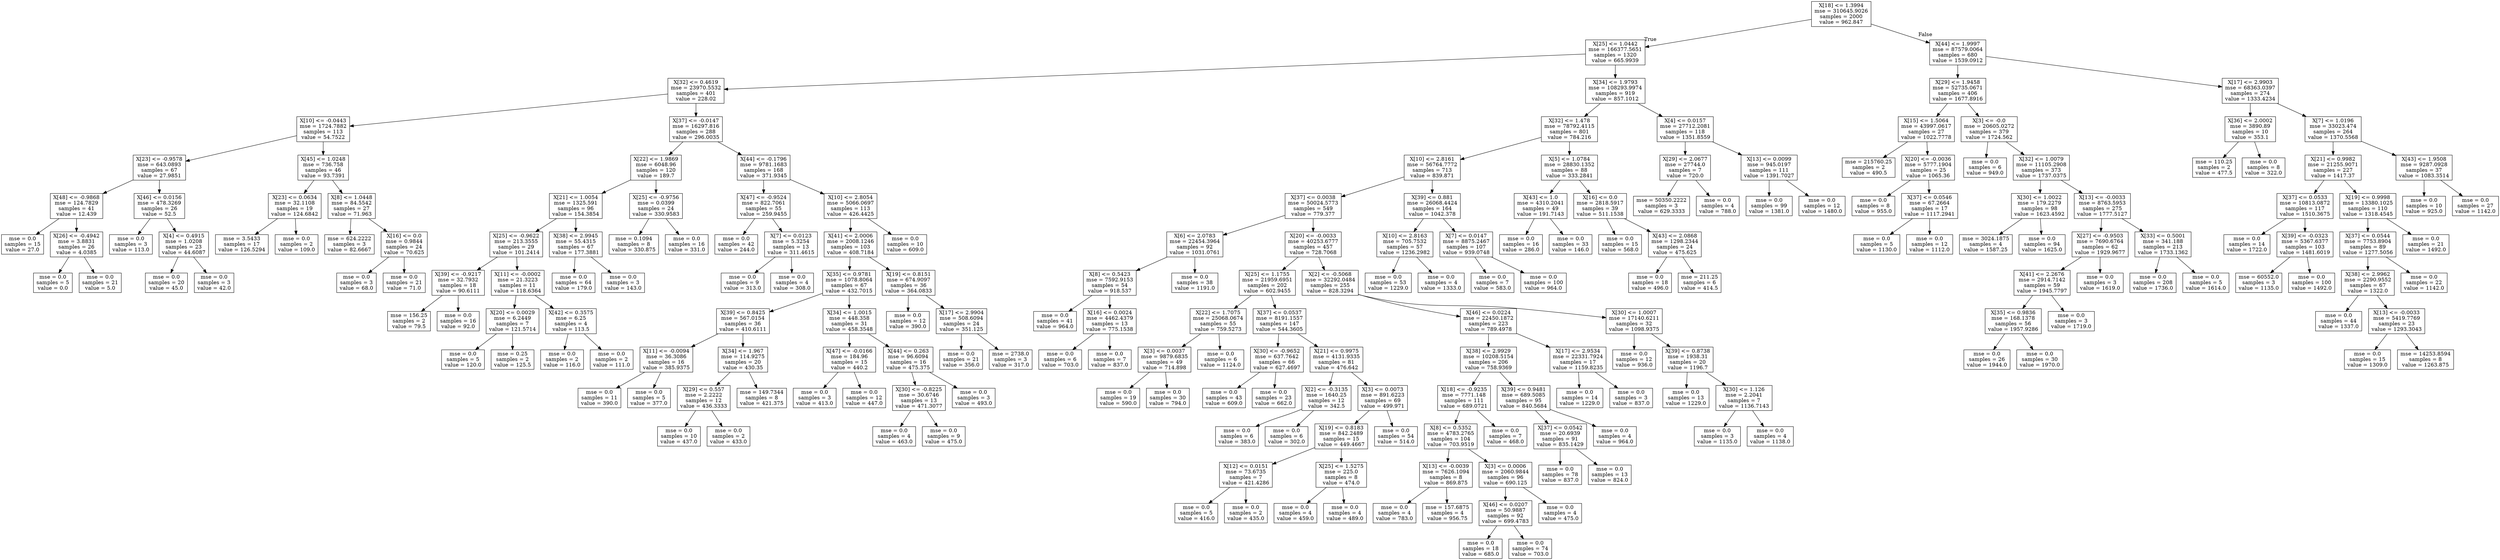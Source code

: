 digraph Tree {
node [shape=box] ;
0 [label="X[18] <= 1.3994\nmse = 310645.9026\nsamples = 2000\nvalue = 962.847"] ;
1 [label="X[25] <= 1.0442\nmse = 166377.5651\nsamples = 1320\nvalue = 665.9939"] ;
0 -> 1 [labeldistance=2.5, labelangle=45, headlabel="True"] ;
2 [label="X[32] <= 0.4619\nmse = 23970.5532\nsamples = 401\nvalue = 228.02"] ;
1 -> 2 ;
3 [label="X[10] <= -0.0443\nmse = 1724.7882\nsamples = 113\nvalue = 54.7522"] ;
2 -> 3 ;
4 [label="X[23] <= -0.9578\nmse = 643.0893\nsamples = 67\nvalue = 27.9851"] ;
3 -> 4 ;
5 [label="X[48] <= -0.9868\nmse = 124.7829\nsamples = 41\nvalue = 12.439"] ;
4 -> 5 ;
6 [label="mse = 0.0\nsamples = 15\nvalue = 27.0"] ;
5 -> 6 ;
7 [label="X[26] <= -0.4942\nmse = 3.8831\nsamples = 26\nvalue = 4.0385"] ;
5 -> 7 ;
8 [label="mse = 0.0\nsamples = 5\nvalue = 0.0"] ;
7 -> 8 ;
9 [label="mse = 0.0\nsamples = 21\nvalue = 5.0"] ;
7 -> 9 ;
10 [label="X[46] <= 0.0156\nmse = 478.3269\nsamples = 26\nvalue = 52.5"] ;
4 -> 10 ;
11 [label="mse = 0.0\nsamples = 3\nvalue = 113.0"] ;
10 -> 11 ;
12 [label="X[4] <= 0.4915\nmse = 1.0208\nsamples = 23\nvalue = 44.6087"] ;
10 -> 12 ;
13 [label="mse = 0.0\nsamples = 20\nvalue = 45.0"] ;
12 -> 13 ;
14 [label="mse = 0.0\nsamples = 3\nvalue = 42.0"] ;
12 -> 14 ;
15 [label="X[45] <= 1.0248\nmse = 736.758\nsamples = 46\nvalue = 93.7391"] ;
3 -> 15 ;
16 [label="X[23] <= 0.0634\nmse = 32.1108\nsamples = 19\nvalue = 124.6842"] ;
15 -> 16 ;
17 [label="mse = 3.5433\nsamples = 17\nvalue = 126.5294"] ;
16 -> 17 ;
18 [label="mse = 0.0\nsamples = 2\nvalue = 109.0"] ;
16 -> 18 ;
19 [label="X[8] <= 1.0448\nmse = 84.5542\nsamples = 27\nvalue = 71.963"] ;
15 -> 19 ;
20 [label="mse = 624.2222\nsamples = 3\nvalue = 82.6667"] ;
19 -> 20 ;
21 [label="X[16] <= 0.0\nmse = 0.9844\nsamples = 24\nvalue = 70.625"] ;
19 -> 21 ;
22 [label="mse = 0.0\nsamples = 3\nvalue = 68.0"] ;
21 -> 22 ;
23 [label="mse = 0.0\nsamples = 21\nvalue = 71.0"] ;
21 -> 23 ;
24 [label="X[37] <= -0.0147\nmse = 16297.816\nsamples = 288\nvalue = 296.0035"] ;
2 -> 24 ;
25 [label="X[22] <= 1.9869\nmse = 6048.96\nsamples = 120\nvalue = 189.7"] ;
24 -> 25 ;
26 [label="X[21] <= 1.0054\nmse = 1325.591\nsamples = 96\nvalue = 154.3854"] ;
25 -> 26 ;
27 [label="X[25] <= -0.9622\nmse = 213.3555\nsamples = 29\nvalue = 101.2414"] ;
26 -> 27 ;
28 [label="X[39] <= -0.9217\nmse = 32.7932\nsamples = 18\nvalue = 90.6111"] ;
27 -> 28 ;
29 [label="mse = 156.25\nsamples = 2\nvalue = 79.5"] ;
28 -> 29 ;
30 [label="mse = 0.0\nsamples = 16\nvalue = 92.0"] ;
28 -> 30 ;
31 [label="X[11] <= -0.0002\nmse = 21.3223\nsamples = 11\nvalue = 118.6364"] ;
27 -> 31 ;
32 [label="X[20] <= 0.0029\nmse = 6.2449\nsamples = 7\nvalue = 121.5714"] ;
31 -> 32 ;
33 [label="mse = 0.0\nsamples = 5\nvalue = 120.0"] ;
32 -> 33 ;
34 [label="mse = 0.25\nsamples = 2\nvalue = 125.5"] ;
32 -> 34 ;
35 [label="X[42] <= 0.3575\nmse = 6.25\nsamples = 4\nvalue = 113.5"] ;
31 -> 35 ;
36 [label="mse = 0.0\nsamples = 2\nvalue = 116.0"] ;
35 -> 36 ;
37 [label="mse = 0.0\nsamples = 2\nvalue = 111.0"] ;
35 -> 37 ;
38 [label="X[38] <= 2.9945\nmse = 55.4315\nsamples = 67\nvalue = 177.3881"] ;
26 -> 38 ;
39 [label="mse = 0.0\nsamples = 64\nvalue = 179.0"] ;
38 -> 39 ;
40 [label="mse = 0.0\nsamples = 3\nvalue = 143.0"] ;
38 -> 40 ;
41 [label="X[25] <= -0.9756\nmse = 0.0399\nsamples = 24\nvalue = 330.9583"] ;
25 -> 41 ;
42 [label="mse = 0.1094\nsamples = 8\nvalue = 330.875"] ;
41 -> 42 ;
43 [label="mse = 0.0\nsamples = 16\nvalue = 331.0"] ;
41 -> 43 ;
44 [label="X[44] <= -0.1796\nmse = 9781.1683\nsamples = 168\nvalue = 371.9345"] ;
24 -> 44 ;
45 [label="X[47] <= -0.9524\nmse = 822.7061\nsamples = 55\nvalue = 259.9455"] ;
44 -> 45 ;
46 [label="mse = 0.0\nsamples = 42\nvalue = 244.0"] ;
45 -> 46 ;
47 [label="X[7] <= 0.0123\nmse = 5.3254\nsamples = 13\nvalue = 311.4615"] ;
45 -> 47 ;
48 [label="mse = 0.0\nsamples = 9\nvalue = 313.0"] ;
47 -> 48 ;
49 [label="mse = 0.0\nsamples = 4\nvalue = 308.0"] ;
47 -> 49 ;
50 [label="X[10] <= 2.8054\nmse = 5066.0697\nsamples = 113\nvalue = 426.4425"] ;
44 -> 50 ;
51 [label="X[41] <= 2.0006\nmse = 2008.1246\nsamples = 103\nvalue = 408.7184"] ;
50 -> 51 ;
52 [label="X[35] <= 0.9781\nmse = 1078.8064\nsamples = 67\nvalue = 432.7015"] ;
51 -> 52 ;
53 [label="X[39] <= 0.8425\nmse = 567.0154\nsamples = 36\nvalue = 410.6111"] ;
52 -> 53 ;
54 [label="X[11] <= -0.0094\nmse = 36.3086\nsamples = 16\nvalue = 385.9375"] ;
53 -> 54 ;
55 [label="mse = 0.0\nsamples = 11\nvalue = 390.0"] ;
54 -> 55 ;
56 [label="mse = 0.0\nsamples = 5\nvalue = 377.0"] ;
54 -> 56 ;
57 [label="X[34] <= 1.967\nmse = 114.9275\nsamples = 20\nvalue = 430.35"] ;
53 -> 57 ;
58 [label="X[29] <= 0.557\nmse = 2.2222\nsamples = 12\nvalue = 436.3333"] ;
57 -> 58 ;
59 [label="mse = 0.0\nsamples = 10\nvalue = 437.0"] ;
58 -> 59 ;
60 [label="mse = 0.0\nsamples = 2\nvalue = 433.0"] ;
58 -> 60 ;
61 [label="mse = 149.7344\nsamples = 8\nvalue = 421.375"] ;
57 -> 61 ;
62 [label="X[34] <= 1.0015\nmse = 448.358\nsamples = 31\nvalue = 458.3548"] ;
52 -> 62 ;
63 [label="X[47] <= -0.0166\nmse = 184.96\nsamples = 15\nvalue = 440.2"] ;
62 -> 63 ;
64 [label="mse = 0.0\nsamples = 3\nvalue = 413.0"] ;
63 -> 64 ;
65 [label="mse = 0.0\nsamples = 12\nvalue = 447.0"] ;
63 -> 65 ;
66 [label="X[44] <= 0.263\nmse = 96.6094\nsamples = 16\nvalue = 475.375"] ;
62 -> 66 ;
67 [label="X[30] <= -0.8225\nmse = 30.6746\nsamples = 13\nvalue = 471.3077"] ;
66 -> 67 ;
68 [label="mse = 0.0\nsamples = 4\nvalue = 463.0"] ;
67 -> 68 ;
69 [label="mse = 0.0\nsamples = 9\nvalue = 475.0"] ;
67 -> 69 ;
70 [label="mse = 0.0\nsamples = 3\nvalue = 493.0"] ;
66 -> 70 ;
71 [label="X[19] <= 0.8151\nmse = 674.9097\nsamples = 36\nvalue = 364.0833"] ;
51 -> 71 ;
72 [label="mse = 0.0\nsamples = 12\nvalue = 390.0"] ;
71 -> 72 ;
73 [label="X[17] <= 2.9904\nmse = 508.6094\nsamples = 24\nvalue = 351.125"] ;
71 -> 73 ;
74 [label="mse = 0.0\nsamples = 21\nvalue = 356.0"] ;
73 -> 74 ;
75 [label="mse = 2738.0\nsamples = 3\nvalue = 317.0"] ;
73 -> 75 ;
76 [label="mse = 0.0\nsamples = 10\nvalue = 609.0"] ;
50 -> 76 ;
77 [label="X[34] <= 1.9793\nmse = 108293.9974\nsamples = 919\nvalue = 857.1012"] ;
1 -> 77 ;
78 [label="X[32] <= 1.478\nmse = 78792.4115\nsamples = 801\nvalue = 784.216"] ;
77 -> 78 ;
79 [label="X[10] <= 2.8161\nmse = 56764.7772\nsamples = 713\nvalue = 839.871"] ;
78 -> 79 ;
80 [label="X[37] <= 0.0038\nmse = 50024.5773\nsamples = 549\nvalue = 779.377"] ;
79 -> 80 ;
81 [label="X[6] <= 2.0783\nmse = 22454.3964\nsamples = 92\nvalue = 1031.0761"] ;
80 -> 81 ;
82 [label="X[8] <= 0.5423\nmse = 7592.9153\nsamples = 54\nvalue = 918.537"] ;
81 -> 82 ;
83 [label="mse = 0.0\nsamples = 41\nvalue = 964.0"] ;
82 -> 83 ;
84 [label="X[16] <= 0.0024\nmse = 4462.4379\nsamples = 13\nvalue = 775.1538"] ;
82 -> 84 ;
85 [label="mse = 0.0\nsamples = 6\nvalue = 703.0"] ;
84 -> 85 ;
86 [label="mse = 0.0\nsamples = 7\nvalue = 837.0"] ;
84 -> 86 ;
87 [label="mse = 0.0\nsamples = 38\nvalue = 1191.0"] ;
81 -> 87 ;
88 [label="X[20] <= -0.0033\nmse = 40253.6777\nsamples = 457\nvalue = 728.7068"] ;
80 -> 88 ;
89 [label="X[25] <= 1.1755\nmse = 21959.6951\nsamples = 202\nvalue = 602.9455"] ;
88 -> 89 ;
90 [label="X[22] <= 1.7075\nmse = 25068.0674\nsamples = 55\nvalue = 759.5273"] ;
89 -> 90 ;
91 [label="X[3] <= 0.0037\nmse = 9879.6835\nsamples = 49\nvalue = 714.898"] ;
90 -> 91 ;
92 [label="mse = 0.0\nsamples = 19\nvalue = 590.0"] ;
91 -> 92 ;
93 [label="mse = 0.0\nsamples = 30\nvalue = 794.0"] ;
91 -> 93 ;
94 [label="mse = 0.0\nsamples = 6\nvalue = 1124.0"] ;
90 -> 94 ;
95 [label="X[37] <= 0.0537\nmse = 8191.1557\nsamples = 147\nvalue = 544.3605"] ;
89 -> 95 ;
96 [label="X[30] <= -0.9652\nmse = 637.7642\nsamples = 66\nvalue = 627.4697"] ;
95 -> 96 ;
97 [label="mse = 0.0\nsamples = 43\nvalue = 609.0"] ;
96 -> 97 ;
98 [label="mse = 0.0\nsamples = 23\nvalue = 662.0"] ;
96 -> 98 ;
99 [label="X[21] <= 0.9975\nmse = 4131.9335\nsamples = 81\nvalue = 476.642"] ;
95 -> 99 ;
100 [label="X[2] <= -0.3135\nmse = 1640.25\nsamples = 12\nvalue = 342.5"] ;
99 -> 100 ;
101 [label="mse = 0.0\nsamples = 6\nvalue = 383.0"] ;
100 -> 101 ;
102 [label="mse = 0.0\nsamples = 6\nvalue = 302.0"] ;
100 -> 102 ;
103 [label="X[3] <= 0.0073\nmse = 891.6223\nsamples = 69\nvalue = 499.971"] ;
99 -> 103 ;
104 [label="X[19] <= 0.8183\nmse = 842.2489\nsamples = 15\nvalue = 449.4667"] ;
103 -> 104 ;
105 [label="X[12] <= 0.0151\nmse = 73.6735\nsamples = 7\nvalue = 421.4286"] ;
104 -> 105 ;
106 [label="mse = 0.0\nsamples = 5\nvalue = 416.0"] ;
105 -> 106 ;
107 [label="mse = 0.0\nsamples = 2\nvalue = 435.0"] ;
105 -> 107 ;
108 [label="X[25] <= 1.5275\nmse = 225.0\nsamples = 8\nvalue = 474.0"] ;
104 -> 108 ;
109 [label="mse = 0.0\nsamples = 4\nvalue = 459.0"] ;
108 -> 109 ;
110 [label="mse = 0.0\nsamples = 4\nvalue = 489.0"] ;
108 -> 110 ;
111 [label="mse = 0.0\nsamples = 54\nvalue = 514.0"] ;
103 -> 111 ;
112 [label="X[2] <= -0.5068\nmse = 32292.0484\nsamples = 255\nvalue = 828.3294"] ;
88 -> 112 ;
113 [label="X[46] <= 0.0224\nmse = 22450.1872\nsamples = 223\nvalue = 789.4978"] ;
112 -> 113 ;
114 [label="X[38] <= 2.9929\nmse = 10208.5154\nsamples = 206\nvalue = 758.9369"] ;
113 -> 114 ;
115 [label="X[18] <= -0.9235\nmse = 7771.148\nsamples = 111\nvalue = 689.0721"] ;
114 -> 115 ;
116 [label="X[8] <= 0.5352\nmse = 4783.2765\nsamples = 104\nvalue = 703.9519"] ;
115 -> 116 ;
117 [label="X[13] <= -0.0039\nmse = 7626.1094\nsamples = 8\nvalue = 869.875"] ;
116 -> 117 ;
118 [label="mse = 0.0\nsamples = 4\nvalue = 783.0"] ;
117 -> 118 ;
119 [label="mse = 157.6875\nsamples = 4\nvalue = 956.75"] ;
117 -> 119 ;
120 [label="X[3] <= 0.0006\nmse = 2060.9844\nsamples = 96\nvalue = 690.125"] ;
116 -> 120 ;
121 [label="X[46] <= 0.0207\nmse = 50.9887\nsamples = 92\nvalue = 699.4783"] ;
120 -> 121 ;
122 [label="mse = 0.0\nsamples = 18\nvalue = 685.0"] ;
121 -> 122 ;
123 [label="mse = 0.0\nsamples = 74\nvalue = 703.0"] ;
121 -> 123 ;
124 [label="mse = 0.0\nsamples = 4\nvalue = 475.0"] ;
120 -> 124 ;
125 [label="mse = 0.0\nsamples = 7\nvalue = 468.0"] ;
115 -> 125 ;
126 [label="X[39] <= 0.9481\nmse = 689.5085\nsamples = 95\nvalue = 840.5684"] ;
114 -> 126 ;
127 [label="X[37] <= 0.0542\nmse = 20.6939\nsamples = 91\nvalue = 835.1429"] ;
126 -> 127 ;
128 [label="mse = 0.0\nsamples = 78\nvalue = 837.0"] ;
127 -> 128 ;
129 [label="mse = 0.0\nsamples = 13\nvalue = 824.0"] ;
127 -> 129 ;
130 [label="mse = 0.0\nsamples = 4\nvalue = 964.0"] ;
126 -> 130 ;
131 [label="X[17] <= 2.9534\nmse = 22331.7924\nsamples = 17\nvalue = 1159.8235"] ;
113 -> 131 ;
132 [label="mse = 0.0\nsamples = 14\nvalue = 1229.0"] ;
131 -> 132 ;
133 [label="mse = 0.0\nsamples = 3\nvalue = 837.0"] ;
131 -> 133 ;
134 [label="X[30] <= 1.0007\nmse = 17140.6211\nsamples = 32\nvalue = 1098.9375"] ;
112 -> 134 ;
135 [label="mse = 0.0\nsamples = 12\nvalue = 936.0"] ;
134 -> 135 ;
136 [label="X[39] <= 0.8738\nmse = 1938.31\nsamples = 20\nvalue = 1196.7"] ;
134 -> 136 ;
137 [label="mse = 0.0\nsamples = 13\nvalue = 1229.0"] ;
136 -> 137 ;
138 [label="X[30] <= 1.126\nmse = 2.2041\nsamples = 7\nvalue = 1136.7143"] ;
136 -> 138 ;
139 [label="mse = 0.0\nsamples = 3\nvalue = 1135.0"] ;
138 -> 139 ;
140 [label="mse = 0.0\nsamples = 4\nvalue = 1138.0"] ;
138 -> 140 ;
141 [label="X[39] <= 0.881\nmse = 26068.4424\nsamples = 164\nvalue = 1042.378"] ;
79 -> 141 ;
142 [label="X[10] <= 2.8163\nmse = 705.7532\nsamples = 57\nvalue = 1236.2982"] ;
141 -> 142 ;
143 [label="mse = 0.0\nsamples = 53\nvalue = 1229.0"] ;
142 -> 143 ;
144 [label="mse = 0.0\nsamples = 4\nvalue = 1333.0"] ;
142 -> 144 ;
145 [label="X[7] <= 0.0147\nmse = 8875.2467\nsamples = 107\nvalue = 939.0748"] ;
141 -> 145 ;
146 [label="mse = 0.0\nsamples = 7\nvalue = 583.0"] ;
145 -> 146 ;
147 [label="mse = 0.0\nsamples = 100\nvalue = 964.0"] ;
145 -> 147 ;
148 [label="X[5] <= 1.0784\nmse = 28830.1352\nsamples = 88\nvalue = 333.2841"] ;
78 -> 148 ;
149 [label="X[43] <= 1.0\nmse = 4310.2041\nsamples = 49\nvalue = 191.7143"] ;
148 -> 149 ;
150 [label="mse = 0.0\nsamples = 16\nvalue = 286.0"] ;
149 -> 150 ;
151 [label="mse = 0.0\nsamples = 33\nvalue = 146.0"] ;
149 -> 151 ;
152 [label="X[16] <= 0.0\nmse = 2818.5917\nsamples = 39\nvalue = 511.1538"] ;
148 -> 152 ;
153 [label="mse = 0.0\nsamples = 15\nvalue = 568.0"] ;
152 -> 153 ;
154 [label="X[43] <= 2.0868\nmse = 1298.2344\nsamples = 24\nvalue = 475.625"] ;
152 -> 154 ;
155 [label="mse = 0.0\nsamples = 18\nvalue = 496.0"] ;
154 -> 155 ;
156 [label="mse = 211.25\nsamples = 6\nvalue = 414.5"] ;
154 -> 156 ;
157 [label="X[4] <= 0.0157\nmse = 27712.2081\nsamples = 118\nvalue = 1351.8559"] ;
77 -> 157 ;
158 [label="X[29] <= 2.0677\nmse = 27744.0\nsamples = 7\nvalue = 720.0"] ;
157 -> 158 ;
159 [label="mse = 50350.2222\nsamples = 3\nvalue = 629.3333"] ;
158 -> 159 ;
160 [label="mse = 0.0\nsamples = 4\nvalue = 788.0"] ;
158 -> 160 ;
161 [label="X[13] <= 0.0099\nmse = 945.0197\nsamples = 111\nvalue = 1391.7027"] ;
157 -> 161 ;
162 [label="mse = 0.0\nsamples = 99\nvalue = 1381.0"] ;
161 -> 162 ;
163 [label="mse = 0.0\nsamples = 12\nvalue = 1480.0"] ;
161 -> 163 ;
164 [label="X[44] <= 1.9997\nmse = 87579.0064\nsamples = 680\nvalue = 1539.0912"] ;
0 -> 164 [labeldistance=2.5, labelangle=-45, headlabel="False"] ;
165 [label="X[29] <= 1.9458\nmse = 52735.0671\nsamples = 406\nvalue = 1677.8916"] ;
164 -> 165 ;
166 [label="X[15] <= 1.5064\nmse = 43997.0617\nsamples = 27\nvalue = 1022.7778"] ;
165 -> 166 ;
167 [label="mse = 215760.25\nsamples = 2\nvalue = 490.5"] ;
166 -> 167 ;
168 [label="X[20] <= -0.0036\nmse = 5777.1904\nsamples = 25\nvalue = 1065.36"] ;
166 -> 168 ;
169 [label="mse = 0.0\nsamples = 8\nvalue = 955.0"] ;
168 -> 169 ;
170 [label="X[37] <= 0.0546\nmse = 67.2664\nsamples = 17\nvalue = 1117.2941"] ;
168 -> 170 ;
171 [label="mse = 0.0\nsamples = 5\nvalue = 1130.0"] ;
170 -> 171 ;
172 [label="mse = 0.0\nsamples = 12\nvalue = 1112.0"] ;
170 -> 172 ;
173 [label="X[3] <= -0.0\nmse = 20605.0272\nsamples = 379\nvalue = 1724.562"] ;
165 -> 173 ;
174 [label="mse = 0.0\nsamples = 6\nvalue = 949.0"] ;
173 -> 174 ;
175 [label="X[32] <= 1.0079\nmse = 11105.2908\nsamples = 373\nvalue = 1737.0375"] ;
173 -> 175 ;
176 [label="X[30] <= 1.0022\nmse = 179.2279\nsamples = 98\nvalue = 1623.4592"] ;
175 -> 176 ;
177 [label="mse = 3024.1875\nsamples = 4\nvalue = 1587.25"] ;
176 -> 177 ;
178 [label="mse = 0.0\nsamples = 94\nvalue = 1625.0"] ;
176 -> 178 ;
179 [label="X[13] <= -0.0033\nmse = 8763.5953\nsamples = 275\nvalue = 1777.5127"] ;
175 -> 179 ;
180 [label="X[27] <= -0.9503\nmse = 7690.6764\nsamples = 62\nvalue = 1929.9677"] ;
179 -> 180 ;
181 [label="X[41] <= 2.2676\nmse = 2914.7142\nsamples = 59\nvalue = 1945.7797"] ;
180 -> 181 ;
182 [label="X[35] <= 0.9836\nmse = 168.1378\nsamples = 56\nvalue = 1957.9286"] ;
181 -> 182 ;
183 [label="mse = 0.0\nsamples = 26\nvalue = 1944.0"] ;
182 -> 183 ;
184 [label="mse = 0.0\nsamples = 30\nvalue = 1970.0"] ;
182 -> 184 ;
185 [label="mse = 0.0\nsamples = 3\nvalue = 1719.0"] ;
181 -> 185 ;
186 [label="mse = 0.0\nsamples = 3\nvalue = 1619.0"] ;
180 -> 186 ;
187 [label="X[33] <= 0.5001\nmse = 341.188\nsamples = 213\nvalue = 1733.1362"] ;
179 -> 187 ;
188 [label="mse = 0.0\nsamples = 208\nvalue = 1736.0"] ;
187 -> 188 ;
189 [label="mse = 0.0\nsamples = 5\nvalue = 1614.0"] ;
187 -> 189 ;
190 [label="X[17] <= 2.9903\nmse = 68363.0397\nsamples = 274\nvalue = 1333.4234"] ;
164 -> 190 ;
191 [label="X[36] <= 2.0002\nmse = 3890.89\nsamples = 10\nvalue = 353.1"] ;
190 -> 191 ;
192 [label="mse = 110.25\nsamples = 2\nvalue = 477.5"] ;
191 -> 192 ;
193 [label="mse = 0.0\nsamples = 8\nvalue = 322.0"] ;
191 -> 193 ;
194 [label="X[7] <= 1.0196\nmse = 33023.474\nsamples = 264\nvalue = 1370.5568"] ;
190 -> 194 ;
195 [label="X[21] <= 0.9982\nmse = 21255.9071\nsamples = 227\nvalue = 1417.37"] ;
194 -> 195 ;
196 [label="X[37] <= 0.0533\nmse = 10813.0872\nsamples = 117\nvalue = 1510.3675"] ;
195 -> 196 ;
197 [label="mse = 0.0\nsamples = 14\nvalue = 1722.0"] ;
196 -> 197 ;
198 [label="X[39] <= -0.0323\nmse = 5367.6377\nsamples = 103\nvalue = 1481.6019"] ;
196 -> 198 ;
199 [label="mse = 60552.0\nsamples = 3\nvalue = 1135.0"] ;
198 -> 199 ;
200 [label="mse = 0.0\nsamples = 100\nvalue = 1492.0"] ;
198 -> 200 ;
201 [label="X[19] <= 0.9998\nmse = 13380.1025\nsamples = 110\nvalue = 1318.4545"] ;
195 -> 201 ;
202 [label="X[37] <= 0.0544\nmse = 7753.8904\nsamples = 89\nvalue = 1277.5056"] ;
201 -> 202 ;
203 [label="X[38] <= 2.9962\nmse = 2290.9552\nsamples = 67\nvalue = 1322.0"] ;
202 -> 203 ;
204 [label="mse = 0.0\nsamples = 44\nvalue = 1337.0"] ;
203 -> 204 ;
205 [label="X[13] <= -0.0033\nmse = 5419.7769\nsamples = 23\nvalue = 1293.3043"] ;
203 -> 205 ;
206 [label="mse = 0.0\nsamples = 15\nvalue = 1309.0"] ;
205 -> 206 ;
207 [label="mse = 14253.8594\nsamples = 8\nvalue = 1263.875"] ;
205 -> 207 ;
208 [label="mse = 0.0\nsamples = 22\nvalue = 1142.0"] ;
202 -> 208 ;
209 [label="mse = 0.0\nsamples = 21\nvalue = 1492.0"] ;
201 -> 209 ;
210 [label="X[43] <= 1.9508\nmse = 9287.0928\nsamples = 37\nvalue = 1083.3514"] ;
194 -> 210 ;
211 [label="mse = 0.0\nsamples = 10\nvalue = 925.0"] ;
210 -> 211 ;
212 [label="mse = 0.0\nsamples = 27\nvalue = 1142.0"] ;
210 -> 212 ;
}